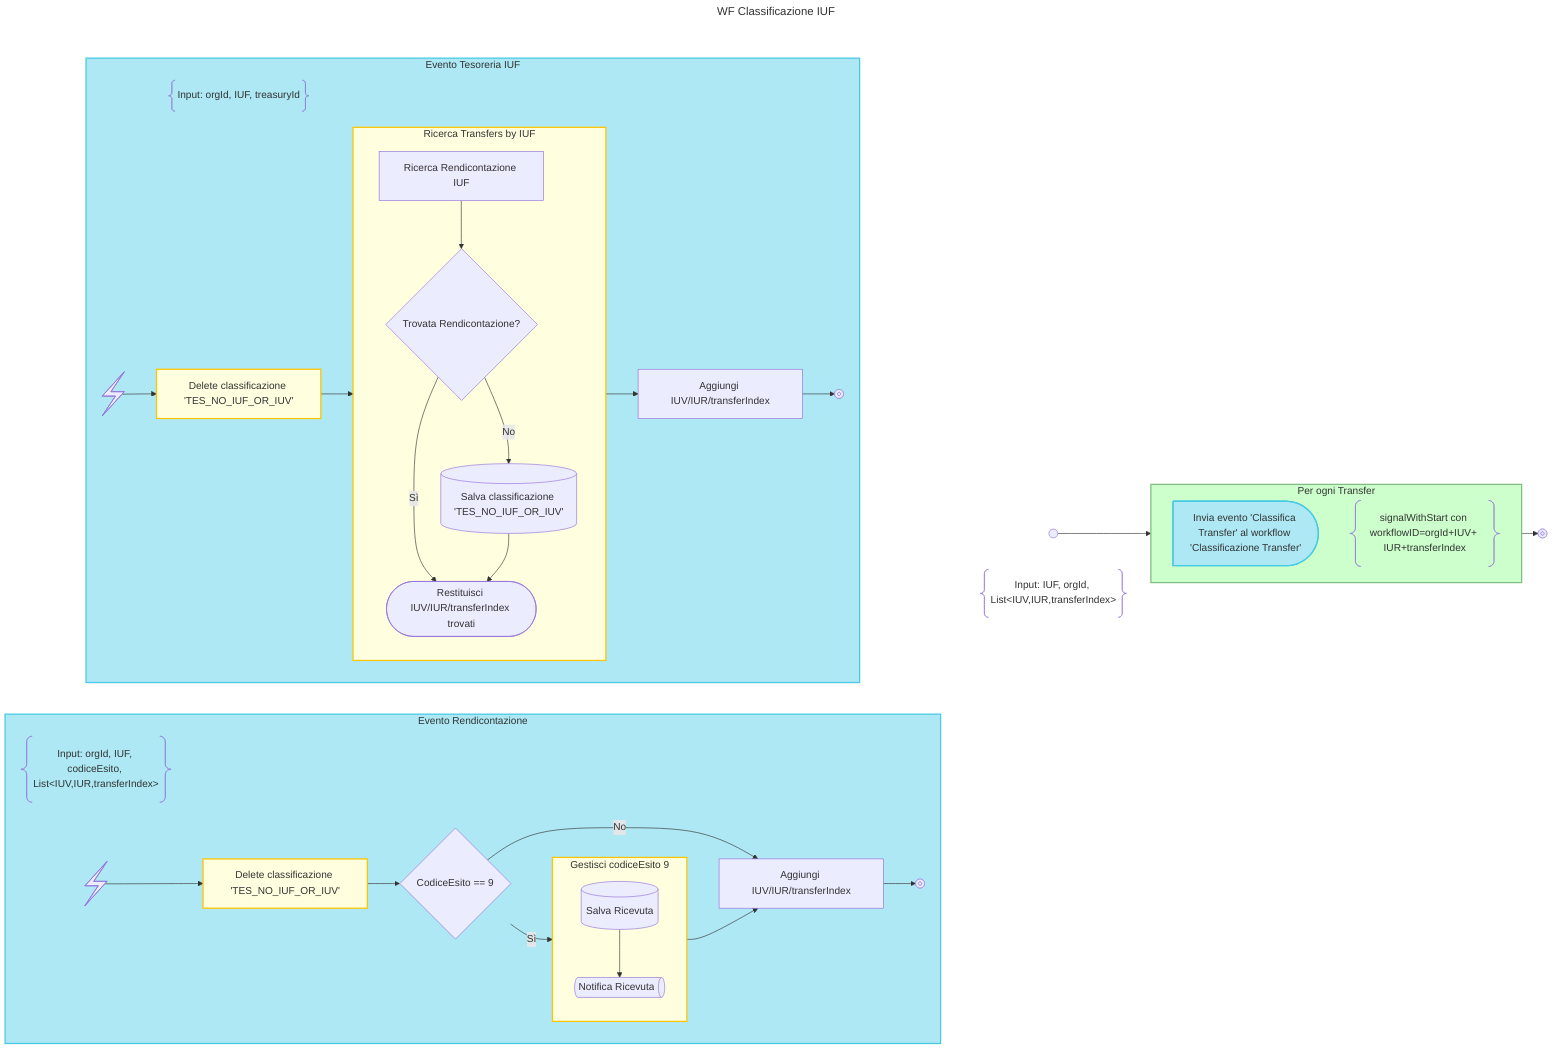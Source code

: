 ---
title: WF Classificazione IUF
config:
    flowchart:
        rankSpacing: 1
---
flowchart TD
    subgraph WF_BLOCK
        subgraph NOTE_START_BLOCK
            DESCRIPTION@{ shape: braces, label: "Input: IUF, orgId, List&lt;IUV,IUR,transferIndex&gt;" }
            START@{shape: start}
        end
        class NOTE_START_BLOCK hidden

        START --> LOOP_IUVs

        subgraph LOOP_IUVs["Per ogni Transfer"]
        direction TB

        SIGNAL_IUV:::send-signal@{shape: delay, label: "Invia evento 'Classifica Transfer' al workflow 'Classificazione Transfer'"}
        NOTE_SIGNAL_IUV@{ shape: braces, label: "signalWithStart con workflowID=orgId+IUV+ IUR+transferIndex" }
        end

        LOOP_IUVs --> END@{shape: stop}
        class LOOP_IUVs loop
    end
    class WF_BLOCK hidden

    subgraph SIGNALS_BLOCK
    direction LR

        subgraph SIGNAL_RENDICONTAZIONE_BLOCK["Evento Rendicontazione"]
        direction LR
            DESCRIPTION_SIGNAL_RENDICONTAZIONE@{ shape: braces, label: "Input: orgId, IUF, codiceEsito, List&lt;IUV,IUR,transferIndex&gt;" } -->
            DUMMY1:::hidden --> DUMMY2:::hidden --> DUMMY3:::hidden --> DUMMY4:::hidden --> DUMMY5:::hidden
            linkStyle 2,3,4,5,6 display:none

            SIGNAL_RENDICONTAZIONE@{ shape: bolt } -->
            DELETE_CLASSIFY_NULL_IUV:::activity@{label: "Delete classificazione 'TES_NO_IUF_OR_IUV'"} -->
            IS_CODICEESITO9{"CodiceEsito == 9"} --> |Sì|HANDLE_CODICEESITO9
            subgraph HANDLE_CODICEESITO9["Gestisci codiceEsito 9"]
                SAVE_RT@{shape: database, label: "Salva Ricevuta"} -->
                SEND_RT_MSG@{shape: das, label: "Notifica Ricevuta"}
            end
            class HANDLE_CODICEESITO9 activity

            IS_CODICEESITO9 --> |No|ADD_RENDICONTAZIONE_IUVS

            HANDLE_CODICEESITO9 -->
            ADD_RENDICONTAZIONE_IUVS["Aggiungi IUV/IUR/transferIndex "] -->
            SIGNAL_RENDICONTAZIONE_END@{ shape: "stop" }
        end
        class SIGNAL_RENDICONTAZIONE_BLOCK signal_block

        subgraph SIGNAL_TESORERIA_BLOCK["Evento Tesoreria IUF"]
        direction LR
            DESCRIPTION_SIGNAL_TESORERIA@{ shape: braces, label: "Input: orgId, IUF, treasuryId" } -->
            DUMMY6:::hidden --> DUMMY7:::hidden --> DUMMY8:::hidden
            linkStyle 14,15,16 display:none

            SIGNAL_TESORERIA@{ shape: bolt } -->
            DELETE_TES_ANOMALY:::activity@{label: "Delete classificazione 'TES_NO_IUF_OR_IUV'"} -->
            FIND_TESORERIA_IUVS_ACTIVITY

            subgraph FIND_TESORERIA_IUVS_ACTIVITY["Ricerca Transfers by IUF"]

                FIND_TESORERIA_IUVS["Ricerca Rendicontazione IUF"] -->
                EXISTS_RENDICONTAZIONE_TES{"Trovata Rendicontazione?"}

                EXISTS_RENDICONTAZIONE_TES -->
                |Sì|RETURN_TESORERIA_IUVS@{shape: terminal, label: "Restituisci IUV/IUR/transferIndex trovati"}

                EXISTS_RENDICONTAZIONE_TES -->
                |No|SAVE_TES_ANOMALY@{shape: database, label: "Salva classificazione 'TES_NO_IUF_OR_IUV'"} -->
                RETURN_TESORERIA_IUVS
            end
            class FIND_TESORERIA_IUVS_ACTIVITY activity

            FIND_TESORERIA_IUVS_ACTIVITY -->
            ADD_TESORERIA_IUVS["Aggiungi IUV/IUR/transferIndex "] -->
            SIGNAL_TESORERIA_END@{ shape: "stop" }
        end
        class SIGNAL_TESORERIA_BLOCK signal_block
    end
    class SIGNALS_BLOCK hidden

    classDef note_block display:none;
    classDef hidden display:none;
    classDef activity fill:#FFFFE0, stroke:#ffc300, stroke-width:2px;
    classDef loop fill:#CCFFCC, stroke:#7FBF7F, stroke-width:2px, padding-bottom: 5px;
    classDef signal_block fill:#ade8f4, stroke:#48cae4, stroke-width:2px
    classDef send-signal fill:#ade8f4, stroke:#48cae4, stroke-width:2px